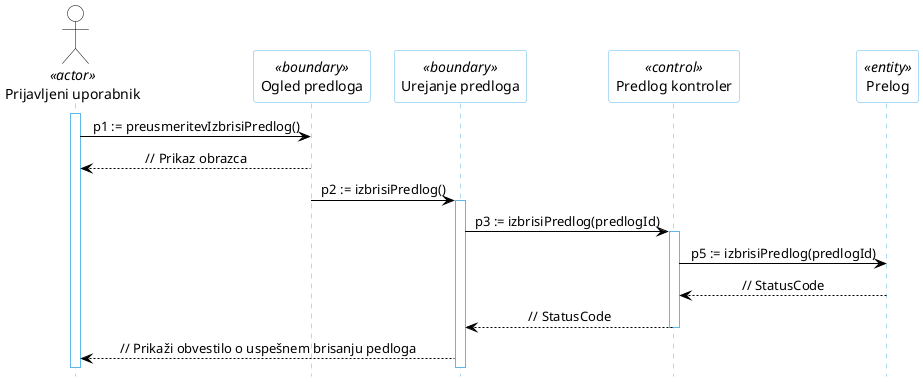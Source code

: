 @startuml
hide footbox

skinparam backgroundcolor transparent
skinparam defaultTextAlignment center
skinparam actorBorderColor black
skinparam actorBackgroundColor white
skinparam arrowColor black
skinparam sequenceLifeLineBorderColor #5FB8EC
skinparam sequenceParticipantBorderColor #5FB8EC
skinparam sequenceParticipantBackgroundColor white

actor "Prijavljeni uporabnik" AS U1 <<actor>>

participant "Ogled predloga" as R6 <<boundary>>
participant "Urejanje predloga" as R5 <<boundary>>
participant "Predlog kontroler" as R2 <<control>>
participant "Prelog" as R4 <<entity>>

activate U1
U1 -> R6: p1 := preusmeritevIzbrisiPredlog()
R6 --> U1: // Prikaz obrazca
R6 -> R5: p2 := izbrisiPredlog()
activate R5
R5 -> R2: p3 := izbrisiPredlog(predlogId)
activate R2
R2 -> R4: p5 := izbrisiPredlog(predlogId)
R4 --> R2: // StatusCode
R2 --> R5: // StatusCode
deactivate R2
R5 --> U1: // Prikaži obvestilo o uspešnem brisanju pedloga
@enduml
